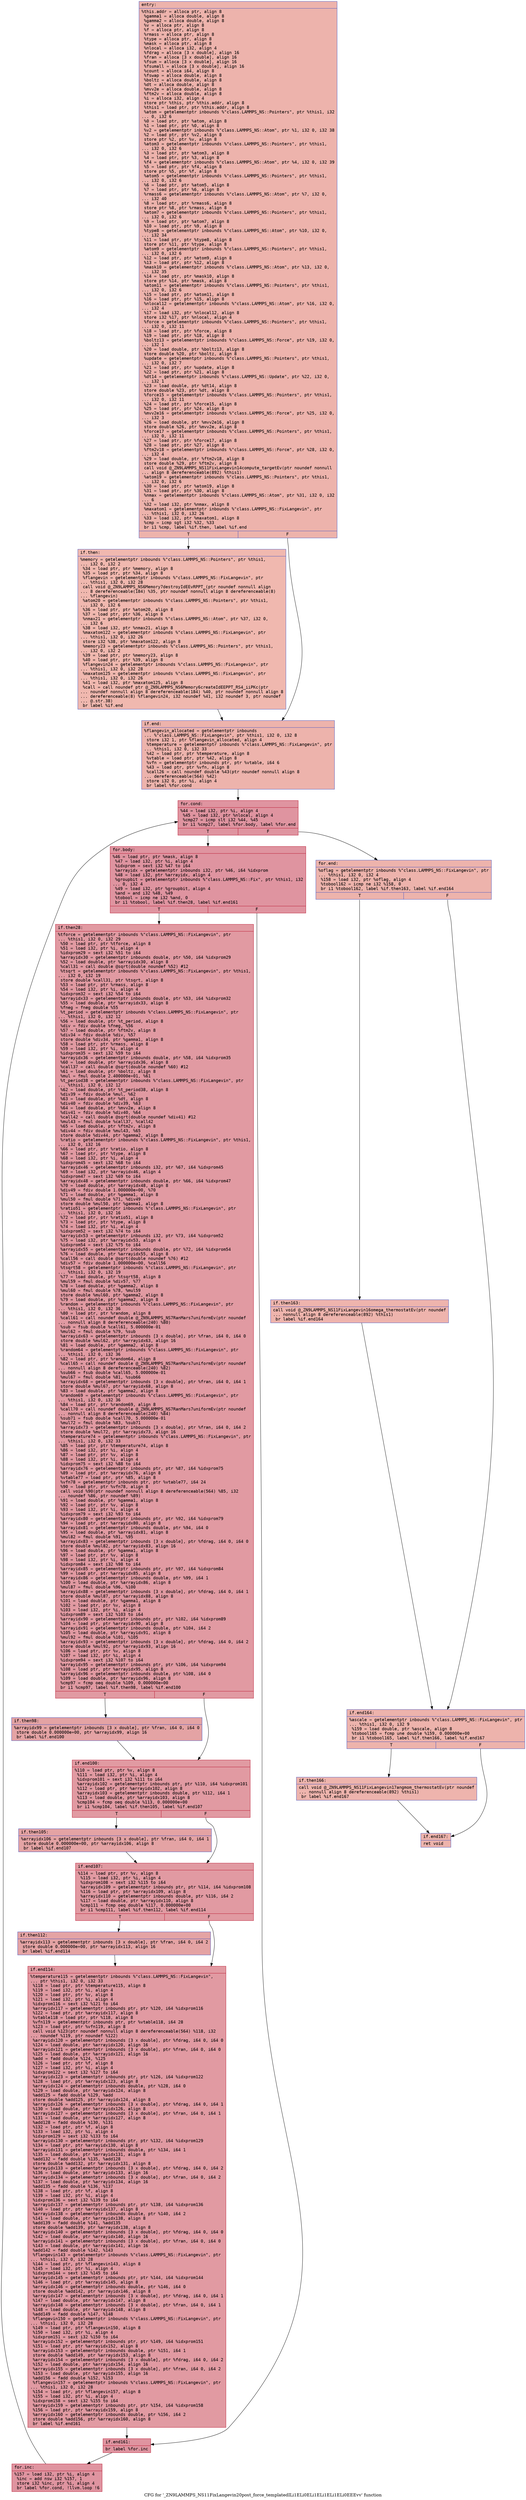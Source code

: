 digraph "CFG for '_ZN9LAMMPS_NS11FixLangevin20post_force_templatedILi1ELi0ELi1ELi1ELi1ELi0EEEvv' function" {
	label="CFG for '_ZN9LAMMPS_NS11FixLangevin20post_force_templatedILi1ELi0ELi1ELi1ELi1ELi0EEEvv' function";

	Node0x55e6b1ee30c0 [shape=record,color="#3d50c3ff", style=filled, fillcolor="#d6524470" fontname="Courier",label="{entry:\l|  %this.addr = alloca ptr, align 8\l  %gamma1 = alloca double, align 8\l  %gamma2 = alloca double, align 8\l  %v = alloca ptr, align 8\l  %f = alloca ptr, align 8\l  %rmass = alloca ptr, align 8\l  %type = alloca ptr, align 8\l  %mask = alloca ptr, align 8\l  %nlocal = alloca i32, align 4\l  %fdrag = alloca [3 x double], align 16\l  %fran = alloca [3 x double], align 16\l  %fsum = alloca [3 x double], align 16\l  %fsumall = alloca [3 x double], align 16\l  %count = alloca i64, align 8\l  %fswap = alloca double, align 8\l  %boltz = alloca double, align 8\l  %dt = alloca double, align 8\l  %mvv2e = alloca double, align 8\l  %ftm2v = alloca double, align 8\l  %i = alloca i32, align 4\l  store ptr %this, ptr %this.addr, align 8\l  %this1 = load ptr, ptr %this.addr, align 8\l  %atom = getelementptr inbounds %\"class.LAMMPS_NS::Pointers\", ptr %this1, i32\l... 0, i32 6\l  %0 = load ptr, ptr %atom, align 8\l  %1 = load ptr, ptr %0, align 8\l  %v2 = getelementptr inbounds %\"class.LAMMPS_NS::Atom\", ptr %1, i32 0, i32 38\l  %2 = load ptr, ptr %v2, align 8\l  store ptr %2, ptr %v, align 8\l  %atom3 = getelementptr inbounds %\"class.LAMMPS_NS::Pointers\", ptr %this1,\l... i32 0, i32 6\l  %3 = load ptr, ptr %atom3, align 8\l  %4 = load ptr, ptr %3, align 8\l  %f4 = getelementptr inbounds %\"class.LAMMPS_NS::Atom\", ptr %4, i32 0, i32 39\l  %5 = load ptr, ptr %f4, align 8\l  store ptr %5, ptr %f, align 8\l  %atom5 = getelementptr inbounds %\"class.LAMMPS_NS::Pointers\", ptr %this1,\l... i32 0, i32 6\l  %6 = load ptr, ptr %atom5, align 8\l  %7 = load ptr, ptr %6, align 8\l  %rmass6 = getelementptr inbounds %\"class.LAMMPS_NS::Atom\", ptr %7, i32 0,\l... i32 40\l  %8 = load ptr, ptr %rmass6, align 8\l  store ptr %8, ptr %rmass, align 8\l  %atom7 = getelementptr inbounds %\"class.LAMMPS_NS::Pointers\", ptr %this1,\l... i32 0, i32 6\l  %9 = load ptr, ptr %atom7, align 8\l  %10 = load ptr, ptr %9, align 8\l  %type8 = getelementptr inbounds %\"class.LAMMPS_NS::Atom\", ptr %10, i32 0,\l... i32 34\l  %11 = load ptr, ptr %type8, align 8\l  store ptr %11, ptr %type, align 8\l  %atom9 = getelementptr inbounds %\"class.LAMMPS_NS::Pointers\", ptr %this1,\l... i32 0, i32 6\l  %12 = load ptr, ptr %atom9, align 8\l  %13 = load ptr, ptr %12, align 8\l  %mask10 = getelementptr inbounds %\"class.LAMMPS_NS::Atom\", ptr %13, i32 0,\l... i32 35\l  %14 = load ptr, ptr %mask10, align 8\l  store ptr %14, ptr %mask, align 8\l  %atom11 = getelementptr inbounds %\"class.LAMMPS_NS::Pointers\", ptr %this1,\l... i32 0, i32 6\l  %15 = load ptr, ptr %atom11, align 8\l  %16 = load ptr, ptr %15, align 8\l  %nlocal12 = getelementptr inbounds %\"class.LAMMPS_NS::Atom\", ptr %16, i32 0,\l... i32 4\l  %17 = load i32, ptr %nlocal12, align 8\l  store i32 %17, ptr %nlocal, align 4\l  %force = getelementptr inbounds %\"class.LAMMPS_NS::Pointers\", ptr %this1,\l... i32 0, i32 11\l  %18 = load ptr, ptr %force, align 8\l  %19 = load ptr, ptr %18, align 8\l  %boltz13 = getelementptr inbounds %\"class.LAMMPS_NS::Force\", ptr %19, i32 0,\l... i32 1\l  %20 = load double, ptr %boltz13, align 8\l  store double %20, ptr %boltz, align 8\l  %update = getelementptr inbounds %\"class.LAMMPS_NS::Pointers\", ptr %this1,\l... i32 0, i32 7\l  %21 = load ptr, ptr %update, align 8\l  %22 = load ptr, ptr %21, align 8\l  %dt14 = getelementptr inbounds %\"class.LAMMPS_NS::Update\", ptr %22, i32 0,\l... i32 1\l  %23 = load double, ptr %dt14, align 8\l  store double %23, ptr %dt, align 8\l  %force15 = getelementptr inbounds %\"class.LAMMPS_NS::Pointers\", ptr %this1,\l... i32 0, i32 11\l  %24 = load ptr, ptr %force15, align 8\l  %25 = load ptr, ptr %24, align 8\l  %mvv2e16 = getelementptr inbounds %\"class.LAMMPS_NS::Force\", ptr %25, i32 0,\l... i32 3\l  %26 = load double, ptr %mvv2e16, align 8\l  store double %26, ptr %mvv2e, align 8\l  %force17 = getelementptr inbounds %\"class.LAMMPS_NS::Pointers\", ptr %this1,\l... i32 0, i32 11\l  %27 = load ptr, ptr %force17, align 8\l  %28 = load ptr, ptr %27, align 8\l  %ftm2v18 = getelementptr inbounds %\"class.LAMMPS_NS::Force\", ptr %28, i32 0,\l... i32 4\l  %29 = load double, ptr %ftm2v18, align 8\l  store double %29, ptr %ftm2v, align 8\l  call void @_ZN9LAMMPS_NS11FixLangevin14compute_targetEv(ptr noundef nonnull\l... align 8 dereferenceable(892) %this1)\l  %atom19 = getelementptr inbounds %\"class.LAMMPS_NS::Pointers\", ptr %this1,\l... i32 0, i32 6\l  %30 = load ptr, ptr %atom19, align 8\l  %31 = load ptr, ptr %30, align 8\l  %nmax = getelementptr inbounds %\"class.LAMMPS_NS::Atom\", ptr %31, i32 0, i32\l... 6\l  %32 = load i32, ptr %nmax, align 8\l  %maxatom1 = getelementptr inbounds %\"class.LAMMPS_NS::FixLangevin\", ptr\l... %this1, i32 0, i32 26\l  %33 = load i32, ptr %maxatom1, align 8\l  %cmp = icmp sgt i32 %32, %33\l  br i1 %cmp, label %if.then, label %if.end\l|{<s0>T|<s1>F}}"];
	Node0x55e6b1ee30c0:s0 -> Node0x55e6b1eea360[tooltip="entry -> if.then\nProbability 50.00%" ];
	Node0x55e6b1ee30c0:s1 -> Node0x55e6b1eea3d0[tooltip="entry -> if.end\nProbability 50.00%" ];
	Node0x55e6b1eea360 [shape=record,color="#3d50c3ff", style=filled, fillcolor="#dc5d4a70" fontname="Courier",label="{if.then:\l|  %memory = getelementptr inbounds %\"class.LAMMPS_NS::Pointers\", ptr %this1,\l... i32 0, i32 2\l  %34 = load ptr, ptr %memory, align 8\l  %35 = load ptr, ptr %34, align 8\l  %flangevin = getelementptr inbounds %\"class.LAMMPS_NS::FixLangevin\", ptr\l... %this1, i32 0, i32 28\l  call void @_ZN9LAMMPS_NS6Memory7destroyIdEEvRPPT_(ptr noundef nonnull align\l... 8 dereferenceable(184) %35, ptr noundef nonnull align 8 dereferenceable(8)\l... %flangevin)\l  %atom20 = getelementptr inbounds %\"class.LAMMPS_NS::Pointers\", ptr %this1,\l... i32 0, i32 6\l  %36 = load ptr, ptr %atom20, align 8\l  %37 = load ptr, ptr %36, align 8\l  %nmax21 = getelementptr inbounds %\"class.LAMMPS_NS::Atom\", ptr %37, i32 0,\l... i32 6\l  %38 = load i32, ptr %nmax21, align 8\l  %maxatom122 = getelementptr inbounds %\"class.LAMMPS_NS::FixLangevin\", ptr\l... %this1, i32 0, i32 26\l  store i32 %38, ptr %maxatom122, align 8\l  %memory23 = getelementptr inbounds %\"class.LAMMPS_NS::Pointers\", ptr %this1,\l... i32 0, i32 2\l  %39 = load ptr, ptr %memory23, align 8\l  %40 = load ptr, ptr %39, align 8\l  %flangevin24 = getelementptr inbounds %\"class.LAMMPS_NS::FixLangevin\", ptr\l... %this1, i32 0, i32 28\l  %maxatom125 = getelementptr inbounds %\"class.LAMMPS_NS::FixLangevin\", ptr\l... %this1, i32 0, i32 26\l  %41 = load i32, ptr %maxatom125, align 8\l  %call = call noundef ptr @_ZN9LAMMPS_NS6Memory6createIdEEPPT_RS4_iiPKc(ptr\l... noundef nonnull align 8 dereferenceable(184) %40, ptr noundef nonnull align 8\l... dereferenceable(8) %flangevin24, i32 noundef %41, i32 noundef 3, ptr noundef\l... @.str.38)\l  br label %if.end\l}"];
	Node0x55e6b1eea360 -> Node0x55e6b1eea3d0[tooltip="if.then -> if.end\nProbability 100.00%" ];
	Node0x55e6b1eea3d0 [shape=record,color="#3d50c3ff", style=filled, fillcolor="#d6524470" fontname="Courier",label="{if.end:\l|  %flangevin_allocated = getelementptr inbounds\l... %\"class.LAMMPS_NS::FixLangevin\", ptr %this1, i32 0, i32 8\l  store i32 1, ptr %flangevin_allocated, align 4\l  %temperature = getelementptr inbounds %\"class.LAMMPS_NS::FixLangevin\", ptr\l... %this1, i32 0, i32 33\l  %42 = load ptr, ptr %temperature, align 8\l  %vtable = load ptr, ptr %42, align 8\l  %vfn = getelementptr inbounds ptr, ptr %vtable, i64 6\l  %43 = load ptr, ptr %vfn, align 8\l  %call26 = call noundef double %43(ptr noundef nonnull align 8\l... dereferenceable(564) %42)\l  store i32 0, ptr %i, align 4\l  br label %for.cond\l}"];
	Node0x55e6b1eea3d0 -> Node0x55e6b1eebde0[tooltip="if.end -> for.cond\nProbability 100.00%" ];
	Node0x55e6b1eebde0 [shape=record,color="#b70d28ff", style=filled, fillcolor="#b70d2870" fontname="Courier",label="{for.cond:\l|  %44 = load i32, ptr %i, align 4\l  %45 = load i32, ptr %nlocal, align 4\l  %cmp27 = icmp slt i32 %44, %45\l  br i1 %cmp27, label %for.body, label %for.end\l|{<s0>T|<s1>F}}"];
	Node0x55e6b1eebde0:s0 -> Node0x55e6b1eec050[tooltip="for.cond -> for.body\nProbability 96.88%" ];
	Node0x55e6b1eebde0:s1 -> Node0x55e6b1eec0a0[tooltip="for.cond -> for.end\nProbability 3.12%" ];
	Node0x55e6b1eec050 [shape=record,color="#b70d28ff", style=filled, fillcolor="#b70d2870" fontname="Courier",label="{for.body:\l|  %46 = load ptr, ptr %mask, align 8\l  %47 = load i32, ptr %i, align 4\l  %idxprom = sext i32 %47 to i64\l  %arrayidx = getelementptr inbounds i32, ptr %46, i64 %idxprom\l  %48 = load i32, ptr %arrayidx, align 4\l  %groupbit = getelementptr inbounds %\"class.LAMMPS_NS::Fix\", ptr %this1, i32\l... 0, i32 4\l  %49 = load i32, ptr %groupbit, align 4\l  %and = and i32 %48, %49\l  %tobool = icmp ne i32 %and, 0\l  br i1 %tobool, label %if.then28, label %if.end161\l|{<s0>T|<s1>F}}"];
	Node0x55e6b1eec050:s0 -> Node0x55e6b1eecf80[tooltip="for.body -> if.then28\nProbability 62.50%" ];
	Node0x55e6b1eec050:s1 -> Node0x55e6b1eed000[tooltip="for.body -> if.end161\nProbability 37.50%" ];
	Node0x55e6b1eecf80 [shape=record,color="#b70d28ff", style=filled, fillcolor="#bb1b2c70" fontname="Courier",label="{if.then28:\l|  %tforce = getelementptr inbounds %\"class.LAMMPS_NS::FixLangevin\", ptr\l... %this1, i32 0, i32 29\l  %50 = load ptr, ptr %tforce, align 8\l  %51 = load i32, ptr %i, align 4\l  %idxprom29 = sext i32 %51 to i64\l  %arrayidx30 = getelementptr inbounds double, ptr %50, i64 %idxprom29\l  %52 = load double, ptr %arrayidx30, align 8\l  %call31 = call double @sqrt(double noundef %52) #12\l  %tsqrt = getelementptr inbounds %\"class.LAMMPS_NS::FixLangevin\", ptr %this1,\l... i32 0, i32 19\l  store double %call31, ptr %tsqrt, align 8\l  %53 = load ptr, ptr %rmass, align 8\l  %54 = load i32, ptr %i, align 4\l  %idxprom32 = sext i32 %54 to i64\l  %arrayidx33 = getelementptr inbounds double, ptr %53, i64 %idxprom32\l  %55 = load double, ptr %arrayidx33, align 8\l  %fneg = fneg double %55\l  %t_period = getelementptr inbounds %\"class.LAMMPS_NS::FixLangevin\", ptr\l... %this1, i32 0, i32 12\l  %56 = load double, ptr %t_period, align 8\l  %div = fdiv double %fneg, %56\l  %57 = load double, ptr %ftm2v, align 8\l  %div34 = fdiv double %div, %57\l  store double %div34, ptr %gamma1, align 8\l  %58 = load ptr, ptr %rmass, align 8\l  %59 = load i32, ptr %i, align 4\l  %idxprom35 = sext i32 %59 to i64\l  %arrayidx36 = getelementptr inbounds double, ptr %58, i64 %idxprom35\l  %60 = load double, ptr %arrayidx36, align 8\l  %call37 = call double @sqrt(double noundef %60) #12\l  %61 = load double, ptr %boltz, align 8\l  %mul = fmul double 2.400000e+01, %61\l  %t_period38 = getelementptr inbounds %\"class.LAMMPS_NS::FixLangevin\", ptr\l... %this1, i32 0, i32 12\l  %62 = load double, ptr %t_period38, align 8\l  %div39 = fdiv double %mul, %62\l  %63 = load double, ptr %dt, align 8\l  %div40 = fdiv double %div39, %63\l  %64 = load double, ptr %mvv2e, align 8\l  %div41 = fdiv double %div40, %64\l  %call42 = call double @sqrt(double noundef %div41) #12\l  %mul43 = fmul double %call37, %call42\l  %65 = load double, ptr %ftm2v, align 8\l  %div44 = fdiv double %mul43, %65\l  store double %div44, ptr %gamma2, align 8\l  %ratio = getelementptr inbounds %\"class.LAMMPS_NS::FixLangevin\", ptr %this1,\l... i32 0, i32 16\l  %66 = load ptr, ptr %ratio, align 8\l  %67 = load ptr, ptr %type, align 8\l  %68 = load i32, ptr %i, align 4\l  %idxprom45 = sext i32 %68 to i64\l  %arrayidx46 = getelementptr inbounds i32, ptr %67, i64 %idxprom45\l  %69 = load i32, ptr %arrayidx46, align 4\l  %idxprom47 = sext i32 %69 to i64\l  %arrayidx48 = getelementptr inbounds double, ptr %66, i64 %idxprom47\l  %70 = load double, ptr %arrayidx48, align 8\l  %div49 = fdiv double 1.000000e+00, %70\l  %71 = load double, ptr %gamma1, align 8\l  %mul50 = fmul double %71, %div49\l  store double %mul50, ptr %gamma1, align 8\l  %ratio51 = getelementptr inbounds %\"class.LAMMPS_NS::FixLangevin\", ptr\l... %this1, i32 0, i32 16\l  %72 = load ptr, ptr %ratio51, align 8\l  %73 = load ptr, ptr %type, align 8\l  %74 = load i32, ptr %i, align 4\l  %idxprom52 = sext i32 %74 to i64\l  %arrayidx53 = getelementptr inbounds i32, ptr %73, i64 %idxprom52\l  %75 = load i32, ptr %arrayidx53, align 4\l  %idxprom54 = sext i32 %75 to i64\l  %arrayidx55 = getelementptr inbounds double, ptr %72, i64 %idxprom54\l  %76 = load double, ptr %arrayidx55, align 8\l  %call56 = call double @sqrt(double noundef %76) #12\l  %div57 = fdiv double 1.000000e+00, %call56\l  %tsqrt58 = getelementptr inbounds %\"class.LAMMPS_NS::FixLangevin\", ptr\l... %this1, i32 0, i32 19\l  %77 = load double, ptr %tsqrt58, align 8\l  %mul59 = fmul double %div57, %77\l  %78 = load double, ptr %gamma2, align 8\l  %mul60 = fmul double %78, %mul59\l  store double %mul60, ptr %gamma2, align 8\l  %79 = load double, ptr %gamma2, align 8\l  %random = getelementptr inbounds %\"class.LAMMPS_NS::FixLangevin\", ptr\l... %this1, i32 0, i32 36\l  %80 = load ptr, ptr %random, align 8\l  %call61 = call noundef double @_ZN9LAMMPS_NS7RanMars7uniformEv(ptr noundef\l... nonnull align 8 dereferenceable(240) %80)\l  %sub = fsub double %call61, 5.000000e-01\l  %mul62 = fmul double %79, %sub\l  %arrayidx63 = getelementptr inbounds [3 x double], ptr %fran, i64 0, i64 0\l  store double %mul62, ptr %arrayidx63, align 16\l  %81 = load double, ptr %gamma2, align 8\l  %random64 = getelementptr inbounds %\"class.LAMMPS_NS::FixLangevin\", ptr\l... %this1, i32 0, i32 36\l  %82 = load ptr, ptr %random64, align 8\l  %call65 = call noundef double @_ZN9LAMMPS_NS7RanMars7uniformEv(ptr noundef\l... nonnull align 8 dereferenceable(240) %82)\l  %sub66 = fsub double %call65, 5.000000e-01\l  %mul67 = fmul double %81, %sub66\l  %arrayidx68 = getelementptr inbounds [3 x double], ptr %fran, i64 0, i64 1\l  store double %mul67, ptr %arrayidx68, align 8\l  %83 = load double, ptr %gamma2, align 8\l  %random69 = getelementptr inbounds %\"class.LAMMPS_NS::FixLangevin\", ptr\l... %this1, i32 0, i32 36\l  %84 = load ptr, ptr %random69, align 8\l  %call70 = call noundef double @_ZN9LAMMPS_NS7RanMars7uniformEv(ptr noundef\l... nonnull align 8 dereferenceable(240) %84)\l  %sub71 = fsub double %call70, 5.000000e-01\l  %mul72 = fmul double %83, %sub71\l  %arrayidx73 = getelementptr inbounds [3 x double], ptr %fran, i64 0, i64 2\l  store double %mul72, ptr %arrayidx73, align 16\l  %temperature74 = getelementptr inbounds %\"class.LAMMPS_NS::FixLangevin\", ptr\l... %this1, i32 0, i32 33\l  %85 = load ptr, ptr %temperature74, align 8\l  %86 = load i32, ptr %i, align 4\l  %87 = load ptr, ptr %v, align 8\l  %88 = load i32, ptr %i, align 4\l  %idxprom75 = sext i32 %88 to i64\l  %arrayidx76 = getelementptr inbounds ptr, ptr %87, i64 %idxprom75\l  %89 = load ptr, ptr %arrayidx76, align 8\l  %vtable77 = load ptr, ptr %85, align 8\l  %vfn78 = getelementptr inbounds ptr, ptr %vtable77, i64 24\l  %90 = load ptr, ptr %vfn78, align 8\l  call void %90(ptr noundef nonnull align 8 dereferenceable(564) %85, i32\l... noundef %86, ptr noundef %89)\l  %91 = load double, ptr %gamma1, align 8\l  %92 = load ptr, ptr %v, align 8\l  %93 = load i32, ptr %i, align 4\l  %idxprom79 = sext i32 %93 to i64\l  %arrayidx80 = getelementptr inbounds ptr, ptr %92, i64 %idxprom79\l  %94 = load ptr, ptr %arrayidx80, align 8\l  %arrayidx81 = getelementptr inbounds double, ptr %94, i64 0\l  %95 = load double, ptr %arrayidx81, align 8\l  %mul82 = fmul double %91, %95\l  %arrayidx83 = getelementptr inbounds [3 x double], ptr %fdrag, i64 0, i64 0\l  store double %mul82, ptr %arrayidx83, align 16\l  %96 = load double, ptr %gamma1, align 8\l  %97 = load ptr, ptr %v, align 8\l  %98 = load i32, ptr %i, align 4\l  %idxprom84 = sext i32 %98 to i64\l  %arrayidx85 = getelementptr inbounds ptr, ptr %97, i64 %idxprom84\l  %99 = load ptr, ptr %arrayidx85, align 8\l  %arrayidx86 = getelementptr inbounds double, ptr %99, i64 1\l  %100 = load double, ptr %arrayidx86, align 8\l  %mul87 = fmul double %96, %100\l  %arrayidx88 = getelementptr inbounds [3 x double], ptr %fdrag, i64 0, i64 1\l  store double %mul87, ptr %arrayidx88, align 8\l  %101 = load double, ptr %gamma1, align 8\l  %102 = load ptr, ptr %v, align 8\l  %103 = load i32, ptr %i, align 4\l  %idxprom89 = sext i32 %103 to i64\l  %arrayidx90 = getelementptr inbounds ptr, ptr %102, i64 %idxprom89\l  %104 = load ptr, ptr %arrayidx90, align 8\l  %arrayidx91 = getelementptr inbounds double, ptr %104, i64 2\l  %105 = load double, ptr %arrayidx91, align 8\l  %mul92 = fmul double %101, %105\l  %arrayidx93 = getelementptr inbounds [3 x double], ptr %fdrag, i64 0, i64 2\l  store double %mul92, ptr %arrayidx93, align 16\l  %106 = load ptr, ptr %v, align 8\l  %107 = load i32, ptr %i, align 4\l  %idxprom94 = sext i32 %107 to i64\l  %arrayidx95 = getelementptr inbounds ptr, ptr %106, i64 %idxprom94\l  %108 = load ptr, ptr %arrayidx95, align 8\l  %arrayidx96 = getelementptr inbounds double, ptr %108, i64 0\l  %109 = load double, ptr %arrayidx96, align 8\l  %cmp97 = fcmp oeq double %109, 0.000000e+00\l  br i1 %cmp97, label %if.then98, label %if.end100\l|{<s0>T|<s1>F}}"];
	Node0x55e6b1eecf80:s0 -> Node0x55e6b1ef4240[tooltip="if.then28 -> if.then98\nProbability 62.50%" ];
	Node0x55e6b1eecf80:s1 -> Node0x55e6b1ef42c0[tooltip="if.then28 -> if.end100\nProbability 37.50%" ];
	Node0x55e6b1ef4240 [shape=record,color="#3d50c3ff", style=filled, fillcolor="#c32e3170" fontname="Courier",label="{if.then98:\l|  %arrayidx99 = getelementptr inbounds [3 x double], ptr %fran, i64 0, i64 0\l  store double 0.000000e+00, ptr %arrayidx99, align 16\l  br label %if.end100\l}"];
	Node0x55e6b1ef4240 -> Node0x55e6b1ef42c0[tooltip="if.then98 -> if.end100\nProbability 100.00%" ];
	Node0x55e6b1ef42c0 [shape=record,color="#b70d28ff", style=filled, fillcolor="#bb1b2c70" fontname="Courier",label="{if.end100:\l|  %110 = load ptr, ptr %v, align 8\l  %111 = load i32, ptr %i, align 4\l  %idxprom101 = sext i32 %111 to i64\l  %arrayidx102 = getelementptr inbounds ptr, ptr %110, i64 %idxprom101\l  %112 = load ptr, ptr %arrayidx102, align 8\l  %arrayidx103 = getelementptr inbounds double, ptr %112, i64 1\l  %113 = load double, ptr %arrayidx103, align 8\l  %cmp104 = fcmp oeq double %113, 0.000000e+00\l  br i1 %cmp104, label %if.then105, label %if.end107\l|{<s0>T|<s1>F}}"];
	Node0x55e6b1ef42c0:s0 -> Node0x55e6b1ef4ae0[tooltip="if.end100 -> if.then105\nProbability 62.50%" ];
	Node0x55e6b1ef42c0:s1 -> Node0x55e6b1ef4b60[tooltip="if.end100 -> if.end107\nProbability 37.50%" ];
	Node0x55e6b1ef4ae0 [shape=record,color="#3d50c3ff", style=filled, fillcolor="#c32e3170" fontname="Courier",label="{if.then105:\l|  %arrayidx106 = getelementptr inbounds [3 x double], ptr %fran, i64 0, i64 1\l  store double 0.000000e+00, ptr %arrayidx106, align 8\l  br label %if.end107\l}"];
	Node0x55e6b1ef4ae0 -> Node0x55e6b1ef4b60[tooltip="if.then105 -> if.end107\nProbability 100.00%" ];
	Node0x55e6b1ef4b60 [shape=record,color="#b70d28ff", style=filled, fillcolor="#bb1b2c70" fontname="Courier",label="{if.end107:\l|  %114 = load ptr, ptr %v, align 8\l  %115 = load i32, ptr %i, align 4\l  %idxprom108 = sext i32 %115 to i64\l  %arrayidx109 = getelementptr inbounds ptr, ptr %114, i64 %idxprom108\l  %116 = load ptr, ptr %arrayidx109, align 8\l  %arrayidx110 = getelementptr inbounds double, ptr %116, i64 2\l  %117 = load double, ptr %arrayidx110, align 8\l  %cmp111 = fcmp oeq double %117, 0.000000e+00\l  br i1 %cmp111, label %if.then112, label %if.end114\l|{<s0>T|<s1>F}}"];
	Node0x55e6b1ef4b60:s0 -> Node0x55e6b1ef5380[tooltip="if.end107 -> if.then112\nProbability 62.50%" ];
	Node0x55e6b1ef4b60:s1 -> Node0x55e6b1ef5400[tooltip="if.end107 -> if.end114\nProbability 37.50%" ];
	Node0x55e6b1ef5380 [shape=record,color="#3d50c3ff", style=filled, fillcolor="#c32e3170" fontname="Courier",label="{if.then112:\l|  %arrayidx113 = getelementptr inbounds [3 x double], ptr %fran, i64 0, i64 2\l  store double 0.000000e+00, ptr %arrayidx113, align 16\l  br label %if.end114\l}"];
	Node0x55e6b1ef5380 -> Node0x55e6b1ef5400[tooltip="if.then112 -> if.end114\nProbability 100.00%" ];
	Node0x55e6b1ef5400 [shape=record,color="#b70d28ff", style=filled, fillcolor="#bb1b2c70" fontname="Courier",label="{if.end114:\l|  %temperature115 = getelementptr inbounds %\"class.LAMMPS_NS::FixLangevin\",\l... ptr %this1, i32 0, i32 33\l  %118 = load ptr, ptr %temperature115, align 8\l  %119 = load i32, ptr %i, align 4\l  %120 = load ptr, ptr %v, align 8\l  %121 = load i32, ptr %i, align 4\l  %idxprom116 = sext i32 %121 to i64\l  %arrayidx117 = getelementptr inbounds ptr, ptr %120, i64 %idxprom116\l  %122 = load ptr, ptr %arrayidx117, align 8\l  %vtable118 = load ptr, ptr %118, align 8\l  %vfn119 = getelementptr inbounds ptr, ptr %vtable118, i64 28\l  %123 = load ptr, ptr %vfn119, align 8\l  call void %123(ptr noundef nonnull align 8 dereferenceable(564) %118, i32\l... noundef %119, ptr noundef %122)\l  %arrayidx120 = getelementptr inbounds [3 x double], ptr %fdrag, i64 0, i64 0\l  %124 = load double, ptr %arrayidx120, align 16\l  %arrayidx121 = getelementptr inbounds [3 x double], ptr %fran, i64 0, i64 0\l  %125 = load double, ptr %arrayidx121, align 16\l  %add = fadd double %124, %125\l  %126 = load ptr, ptr %f, align 8\l  %127 = load i32, ptr %i, align 4\l  %idxprom122 = sext i32 %127 to i64\l  %arrayidx123 = getelementptr inbounds ptr, ptr %126, i64 %idxprom122\l  %128 = load ptr, ptr %arrayidx123, align 8\l  %arrayidx124 = getelementptr inbounds double, ptr %128, i64 0\l  %129 = load double, ptr %arrayidx124, align 8\l  %add125 = fadd double %129, %add\l  store double %add125, ptr %arrayidx124, align 8\l  %arrayidx126 = getelementptr inbounds [3 x double], ptr %fdrag, i64 0, i64 1\l  %130 = load double, ptr %arrayidx126, align 8\l  %arrayidx127 = getelementptr inbounds [3 x double], ptr %fran, i64 0, i64 1\l  %131 = load double, ptr %arrayidx127, align 8\l  %add128 = fadd double %130, %131\l  %132 = load ptr, ptr %f, align 8\l  %133 = load i32, ptr %i, align 4\l  %idxprom129 = sext i32 %133 to i64\l  %arrayidx130 = getelementptr inbounds ptr, ptr %132, i64 %idxprom129\l  %134 = load ptr, ptr %arrayidx130, align 8\l  %arrayidx131 = getelementptr inbounds double, ptr %134, i64 1\l  %135 = load double, ptr %arrayidx131, align 8\l  %add132 = fadd double %135, %add128\l  store double %add132, ptr %arrayidx131, align 8\l  %arrayidx133 = getelementptr inbounds [3 x double], ptr %fdrag, i64 0, i64 2\l  %136 = load double, ptr %arrayidx133, align 16\l  %arrayidx134 = getelementptr inbounds [3 x double], ptr %fran, i64 0, i64 2\l  %137 = load double, ptr %arrayidx134, align 16\l  %add135 = fadd double %136, %137\l  %138 = load ptr, ptr %f, align 8\l  %139 = load i32, ptr %i, align 4\l  %idxprom136 = sext i32 %139 to i64\l  %arrayidx137 = getelementptr inbounds ptr, ptr %138, i64 %idxprom136\l  %140 = load ptr, ptr %arrayidx137, align 8\l  %arrayidx138 = getelementptr inbounds double, ptr %140, i64 2\l  %141 = load double, ptr %arrayidx138, align 8\l  %add139 = fadd double %141, %add135\l  store double %add139, ptr %arrayidx138, align 8\l  %arrayidx140 = getelementptr inbounds [3 x double], ptr %fdrag, i64 0, i64 0\l  %142 = load double, ptr %arrayidx140, align 16\l  %arrayidx141 = getelementptr inbounds [3 x double], ptr %fran, i64 0, i64 0\l  %143 = load double, ptr %arrayidx141, align 16\l  %add142 = fadd double %142, %143\l  %flangevin143 = getelementptr inbounds %\"class.LAMMPS_NS::FixLangevin\", ptr\l... %this1, i32 0, i32 28\l  %144 = load ptr, ptr %flangevin143, align 8\l  %145 = load i32, ptr %i, align 4\l  %idxprom144 = sext i32 %145 to i64\l  %arrayidx145 = getelementptr inbounds ptr, ptr %144, i64 %idxprom144\l  %146 = load ptr, ptr %arrayidx145, align 8\l  %arrayidx146 = getelementptr inbounds double, ptr %146, i64 0\l  store double %add142, ptr %arrayidx146, align 8\l  %arrayidx147 = getelementptr inbounds [3 x double], ptr %fdrag, i64 0, i64 1\l  %147 = load double, ptr %arrayidx147, align 8\l  %arrayidx148 = getelementptr inbounds [3 x double], ptr %fran, i64 0, i64 1\l  %148 = load double, ptr %arrayidx148, align 8\l  %add149 = fadd double %147, %148\l  %flangevin150 = getelementptr inbounds %\"class.LAMMPS_NS::FixLangevin\", ptr\l... %this1, i32 0, i32 28\l  %149 = load ptr, ptr %flangevin150, align 8\l  %150 = load i32, ptr %i, align 4\l  %idxprom151 = sext i32 %150 to i64\l  %arrayidx152 = getelementptr inbounds ptr, ptr %149, i64 %idxprom151\l  %151 = load ptr, ptr %arrayidx152, align 8\l  %arrayidx153 = getelementptr inbounds double, ptr %151, i64 1\l  store double %add149, ptr %arrayidx153, align 8\l  %arrayidx154 = getelementptr inbounds [3 x double], ptr %fdrag, i64 0, i64 2\l  %152 = load double, ptr %arrayidx154, align 16\l  %arrayidx155 = getelementptr inbounds [3 x double], ptr %fran, i64 0, i64 2\l  %153 = load double, ptr %arrayidx155, align 16\l  %add156 = fadd double %152, %153\l  %flangevin157 = getelementptr inbounds %\"class.LAMMPS_NS::FixLangevin\", ptr\l... %this1, i32 0, i32 28\l  %154 = load ptr, ptr %flangevin157, align 8\l  %155 = load i32, ptr %i, align 4\l  %idxprom158 = sext i32 %155 to i64\l  %arrayidx159 = getelementptr inbounds ptr, ptr %154, i64 %idxprom158\l  %156 = load ptr, ptr %arrayidx159, align 8\l  %arrayidx160 = getelementptr inbounds double, ptr %156, i64 2\l  store double %add156, ptr %arrayidx160, align 8\l  br label %if.end161\l}"];
	Node0x55e6b1ef5400 -> Node0x55e6b1eed000[tooltip="if.end114 -> if.end161\nProbability 100.00%" ];
	Node0x55e6b1eed000 [shape=record,color="#b70d28ff", style=filled, fillcolor="#b70d2870" fontname="Courier",label="{if.end161:\l|  br label %for.inc\l}"];
	Node0x55e6b1eed000 -> Node0x55e6b1efa0c0[tooltip="if.end161 -> for.inc\nProbability 100.00%" ];
	Node0x55e6b1efa0c0 [shape=record,color="#b70d28ff", style=filled, fillcolor="#b70d2870" fontname="Courier",label="{for.inc:\l|  %157 = load i32, ptr %i, align 4\l  %inc = add nsw i32 %157, 1\l  store i32 %inc, ptr %i, align 4\l  br label %for.cond, !llvm.loop !6\l}"];
	Node0x55e6b1efa0c0 -> Node0x55e6b1eebde0[tooltip="for.inc -> for.cond\nProbability 100.00%" ];
	Node0x55e6b1eec0a0 [shape=record,color="#3d50c3ff", style=filled, fillcolor="#d6524470" fontname="Courier",label="{for.end:\l|  %oflag = getelementptr inbounds %\"class.LAMMPS_NS::FixLangevin\", ptr\l... %this1, i32 0, i32 4\l  %158 = load i32, ptr %oflag, align 4\l  %tobool162 = icmp ne i32 %158, 0\l  br i1 %tobool162, label %if.then163, label %if.end164\l|{<s0>T|<s1>F}}"];
	Node0x55e6b1eec0a0:s0 -> Node0x55e6b1efa6d0[tooltip="for.end -> if.then163\nProbability 62.50%" ];
	Node0x55e6b1eec0a0:s1 -> Node0x55e6b1efa750[tooltip="for.end -> if.end164\nProbability 37.50%" ];
	Node0x55e6b1efa6d0 [shape=record,color="#3d50c3ff", style=filled, fillcolor="#d8564670" fontname="Courier",label="{if.then163:\l|  call void @_ZN9LAMMPS_NS11FixLangevin16omega_thermostatEv(ptr noundef\l... nonnull align 8 dereferenceable(892) %this1)\l  br label %if.end164\l}"];
	Node0x55e6b1efa6d0 -> Node0x55e6b1efa750[tooltip="if.then163 -> if.end164\nProbability 100.00%" ];
	Node0x55e6b1efa750 [shape=record,color="#3d50c3ff", style=filled, fillcolor="#d6524470" fontname="Courier",label="{if.end164:\l|  %ascale = getelementptr inbounds %\"class.LAMMPS_NS::FixLangevin\", ptr\l... %this1, i32 0, i32 9\l  %159 = load double, ptr %ascale, align 8\l  %tobool165 = fcmp une double %159, 0.000000e+00\l  br i1 %tobool165, label %if.then166, label %if.end167\l|{<s0>T|<s1>F}}"];
	Node0x55e6b1efa750:s0 -> Node0x55e6b1efac80[tooltip="if.end164 -> if.then166\nProbability 62.50%" ];
	Node0x55e6b1efa750:s1 -> Node0x55e6b1efad00[tooltip="if.end164 -> if.end167\nProbability 37.50%" ];
	Node0x55e6b1efac80 [shape=record,color="#3d50c3ff", style=filled, fillcolor="#d8564670" fontname="Courier",label="{if.then166:\l|  call void @_ZN9LAMMPS_NS11FixLangevin17angmom_thermostatEv(ptr noundef\l... nonnull align 8 dereferenceable(892) %this1)\l  br label %if.end167\l}"];
	Node0x55e6b1efac80 -> Node0x55e6b1efad00[tooltip="if.then166 -> if.end167\nProbability 100.00%" ];
	Node0x55e6b1efad00 [shape=record,color="#3d50c3ff", style=filled, fillcolor="#d6524470" fontname="Courier",label="{if.end167:\l|  ret void\l}"];
}
